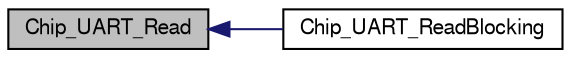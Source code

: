 digraph "Chip_UART_Read"
{
  edge [fontname="FreeSans",fontsize="10",labelfontname="FreeSans",labelfontsize="10"];
  node [fontname="FreeSans",fontsize="10",shape=record];
  rankdir="LR";
  Node1 [label="Chip_UART_Read",height=0.2,width=0.4,color="black", fillcolor="grey75", style="filled", fontcolor="black"];
  Node1 -> Node2 [dir="back",color="midnightblue",fontsize="10",style="solid"];
  Node2 [label="Chip_UART_ReadBlocking",height=0.2,width=0.4,color="black", fillcolor="white", style="filled",URL="$group__UART__17XX__40XX.html#ga2b256d39f2fde9f8b923a2f341f5fea3",tooltip="Read data through the UART peripheral (blocking) "];
}
